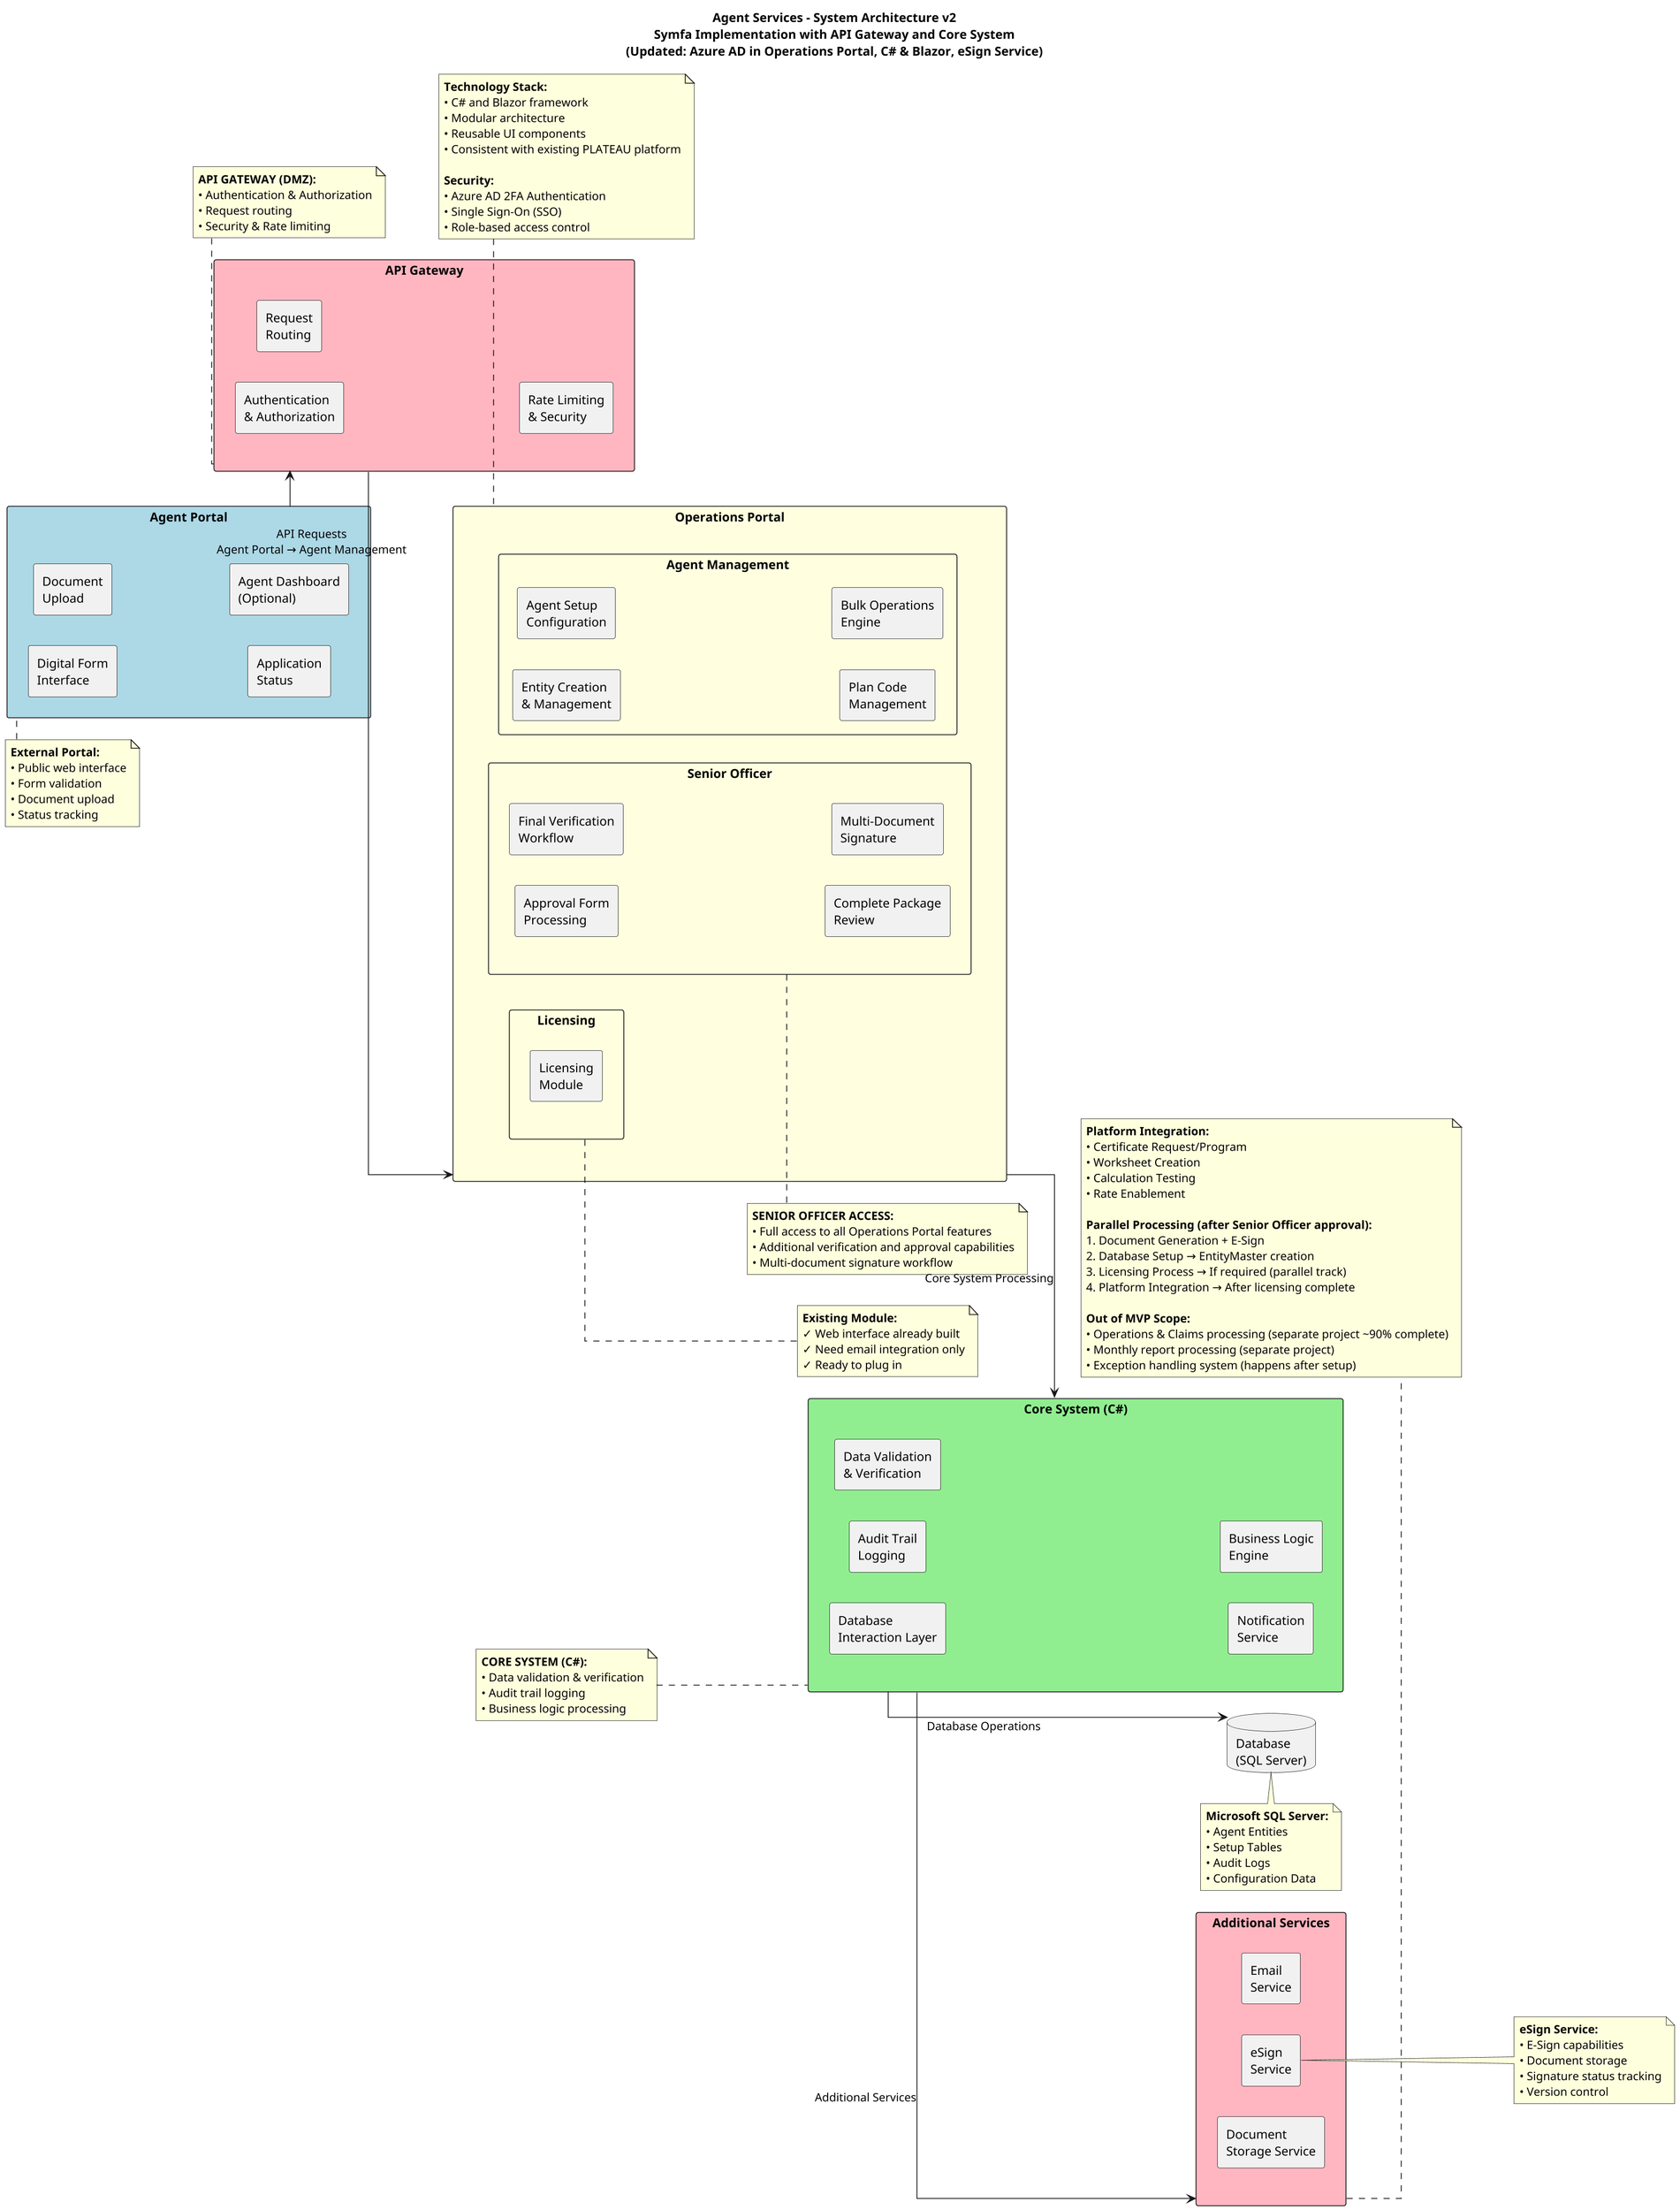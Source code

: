 @startuml
'!theme plain
title Agent Services - System Architecture v2\nSymfa Implementation with API Gateway and Core System\n(Updated: Azure AD in Operations Portal, C# & Blazor, eSign Service)

skinparam dpi 150
skinparam componentStyle rectangle
skinparam packageStyle rectangle
skinparam shadowing false
skinparam linetype ortho

' Top level layout
left to right direction

' ===== AGENT PORTAL =====
package "Agent Portal" as AgentPortal #LightBlue {
  [Digital Form\nInterface] as FormUI
  [Document\nUpload] as DocUpload
  [Application\nStatus] as AppStatus
  [Agent Dashboard\n(Optional)] as Dashboard
}

note top of AgentPortal
  **External Portal:**
  • Public web interface
  • Form validation
  • Document upload
  • Status tracking
end note

' ===== API GATEWAY =====
package "API Gateway" as APIGw #LightPink {
  [Authentication\n& Authorization] as Auth
  [Request\nRouting] as Routing
  [Rate Limiting\n& Security] as RateLimit
}

note top of APIGw
  **API GATEWAY (DMZ):**
  • Authentication & Authorization
  • Request routing
  • Security & Rate limiting
end note

AgentPortal -down-> APIGw : API Requests\nAgent Portal → Agent Management

' ===== OPERATIONS PORTAL =====
package "Operations Portal" as OpsPortal #LightYellow {
  
  package "Agent Management" as AgentMgmt {
    [Entity Creation\n& Management] as EntityCreate
    [Agent Setup\nConfiguration] as AgentSetup
    [Plan Code\nManagement] as PlanCode
    [Bulk Operations\nEngine] as BulkOps
  }
  
  package "Senior Officer" as SeniorOff {
    [Approval Form\nProcessing] as ApprovalForm
    [Final Verification\nWorkflow] as Verification
    [Complete Package\nReview] as PackageReview
    [Multi-Document\nSignature] as MultiSign
  }
  
  package "Licensing" as LicensingMod {
    [Licensing\nModule] as LicensingBlock
  }
}

note top of OpsPortal
  **Technology Stack:**
  • C# and Blazor framework
  • Modular architecture
  • Reusable UI components
  • Consistent with existing PLATEAU platform
  
  **Security:**
  • Azure AD 2FA Authentication
  • Single Sign-On (SSO)
  • Role-based access control
end note

note right of SeniorOff
  **SENIOR OFFICER ACCESS:**
  • Full access to all Operations Portal features
  • Additional verification and approval capabilities
  • Multi-document signature workflow
end note

note right of LicensingMod
  **Existing Module:**
  ✓ Web interface already built
  ✓ Need email integration only
  ✓ Ready to plug in
end note

APIGw -down-> OpsPortal

' ===== CORE SYSTEM =====
package "Core System (C#)" as CoreSys #LightGreen {
  [Database\nInteraction Layer] as DBLayer
  [Audit Trail\nLogging] as AuditLog
  [Data Validation\n& Verification] as Validation
  [Notification\nService] as Notification
  [Business Logic\nEngine] as BizLogic
}

note left of CoreSys
  **CORE SYSTEM (C#):**
  • Data validation & verification
  • Audit trail logging
  • Business logic processing
end note

OpsPortal -down-> CoreSys : Core System Processing

' ===== DATABASE =====
database "Database\n(SQL Server)" as DB

CoreSys -down-> DB : Database Operations

note bottom of DB
  **Microsoft SQL Server:**
  • Agent Entities
  • Setup Tables
  • Audit Logs
  • Configuration Data
end note

' ===== ADDITIONAL SERVICES =====
package "Additional Services" as ExtServices #LightPink {
  [Email\nService] as EmailSvc
  [eSign\nService] as ESignSvc
  [Document\nStorage Service] as DocStorage
}

note right of ESignSvc
  **eSign Service:**
  • E-Sign capabilities
  • Document storage
  • Signature status tracking
  • Version control
end note

CoreSys -down-> ExtServices : Additional Services

note bottom of ExtServices
  **Platform Integration:**
  • Certificate Request/Program
  • Worksheet Creation
  • Calculation Testing
  • Rate Enablement
  
  **Parallel Processing (after Senior Officer approval):**
  1. Document Generation + E-Sign
  2. Database Setup → EntityMaster creation
  3. Licensing Process → If required (parallel track)
  4. Platform Integration → After licensing complete
  
  **Out of MVP Scope:**
  • Operations & Claims processing (separate project ~90% complete)
  • Monthly report processing (separate project)
  • Exception handling system (happens after setup)
end note

@enduml
